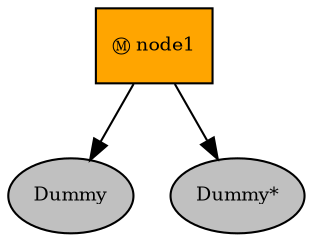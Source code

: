digraph pastafarianism {
ordering=out;
graph [fontname="times-roman"];
node [fontname="times-roman"];
edge [fontname="times-roman"];
node1 [fillcolor=orange, fontcolor=black, fontsize=9, label="Ⓜ node1", shape=box, style=filled];
Dummy [fillcolor=gray, fontcolor=black, fontsize=9, label=Dummy, shape=ellipse, style=filled];
node1 -> Dummy;
"Dummy*" [fillcolor=gray, fontcolor=black, fontsize=9, label="Dummy*", shape=ellipse, style=filled];
node1 -> "Dummy*";
}
